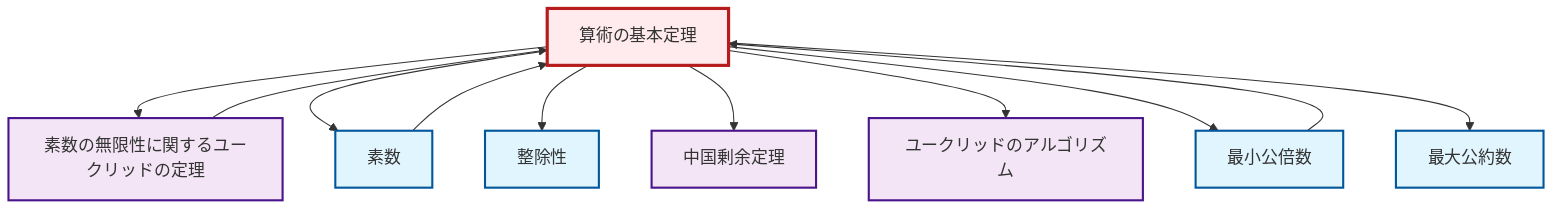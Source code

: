 graph TD
    classDef definition fill:#e1f5fe,stroke:#01579b,stroke-width:2px
    classDef theorem fill:#f3e5f5,stroke:#4a148c,stroke-width:2px
    classDef axiom fill:#fff3e0,stroke:#e65100,stroke-width:2px
    classDef example fill:#e8f5e9,stroke:#1b5e20,stroke-width:2px
    classDef current fill:#ffebee,stroke:#b71c1c,stroke-width:3px
    thm-fundamental-arithmetic["算術の基本定理"]:::theorem
    def-prime["素数"]:::definition
    def-divisibility["整除性"]:::definition
    thm-chinese-remainder["中国剰余定理"]:::theorem
    def-lcm["最小公倍数"]:::definition
    thm-euclid-infinitude-primes["素数の無限性に関するユークリッドの定理"]:::theorem
    thm-euclidean-algorithm["ユークリッドのアルゴリズム"]:::theorem
    def-gcd["最大公約数"]:::definition
    thm-fundamental-arithmetic --> thm-euclid-infinitude-primes
    def-lcm --> thm-fundamental-arithmetic
    thm-fundamental-arithmetic --> def-prime
    thm-fundamental-arithmetic --> def-divisibility
    thm-euclid-infinitude-primes --> thm-fundamental-arithmetic
    thm-fundamental-arithmetic --> thm-chinese-remainder
    thm-fundamental-arithmetic --> thm-euclidean-algorithm
    thm-fundamental-arithmetic --> def-lcm
    thm-fundamental-arithmetic --> def-gcd
    def-prime --> thm-fundamental-arithmetic
    class thm-fundamental-arithmetic current